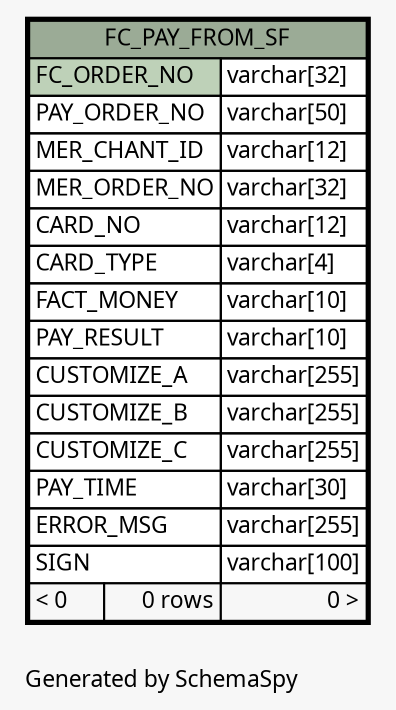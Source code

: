 // dot 2.26.0 on Linux 2.6.32-504.8.1.el6.x86_64
// SchemaSpy rev Unknown
digraph "oneDegreeRelationshipsDiagram" {
  graph [
    rankdir="RL"
    bgcolor="#f7f7f7"
    label="\nGenerated by SchemaSpy"
    labeljust="l"
    nodesep="0.18"
    ranksep="0.46"
    fontname="Microsoft YaHei"
    fontsize="11"
  ];
  node [
    fontname="Microsoft YaHei"
    fontsize="11"
    shape="plaintext"
  ];
  edge [
    arrowsize="0.8"
  ];
  "FC_PAY_FROM_SF" [
    label=<
    <TABLE BORDER="2" CELLBORDER="1" CELLSPACING="0" BGCOLOR="#ffffff">
      <TR><TD COLSPAN="3" BGCOLOR="#9bab96" ALIGN="CENTER">FC_PAY_FROM_SF</TD></TR>
      <TR><TD PORT="FC_ORDER_NO" COLSPAN="2" BGCOLOR="#bed1b8" ALIGN="LEFT">FC_ORDER_NO</TD><TD PORT="FC_ORDER_NO.type" ALIGN="LEFT">varchar[32]</TD></TR>
      <TR><TD PORT="PAY_ORDER_NO" COLSPAN="2" ALIGN="LEFT">PAY_ORDER_NO</TD><TD PORT="PAY_ORDER_NO.type" ALIGN="LEFT">varchar[50]</TD></TR>
      <TR><TD PORT="MER_CHANT_ID" COLSPAN="2" ALIGN="LEFT">MER_CHANT_ID</TD><TD PORT="MER_CHANT_ID.type" ALIGN="LEFT">varchar[12]</TD></TR>
      <TR><TD PORT="MER_ORDER_NO" COLSPAN="2" ALIGN="LEFT">MER_ORDER_NO</TD><TD PORT="MER_ORDER_NO.type" ALIGN="LEFT">varchar[32]</TD></TR>
      <TR><TD PORT="CARD_NO" COLSPAN="2" ALIGN="LEFT">CARD_NO</TD><TD PORT="CARD_NO.type" ALIGN="LEFT">varchar[12]</TD></TR>
      <TR><TD PORT="CARD_TYPE" COLSPAN="2" ALIGN="LEFT">CARD_TYPE</TD><TD PORT="CARD_TYPE.type" ALIGN="LEFT">varchar[4]</TD></TR>
      <TR><TD PORT="FACT_MONEY" COLSPAN="2" ALIGN="LEFT">FACT_MONEY</TD><TD PORT="FACT_MONEY.type" ALIGN="LEFT">varchar[10]</TD></TR>
      <TR><TD PORT="PAY_RESULT" COLSPAN="2" ALIGN="LEFT">PAY_RESULT</TD><TD PORT="PAY_RESULT.type" ALIGN="LEFT">varchar[10]</TD></TR>
      <TR><TD PORT="CUSTOMIZE_A" COLSPAN="2" ALIGN="LEFT">CUSTOMIZE_A</TD><TD PORT="CUSTOMIZE_A.type" ALIGN="LEFT">varchar[255]</TD></TR>
      <TR><TD PORT="CUSTOMIZE_B" COLSPAN="2" ALIGN="LEFT">CUSTOMIZE_B</TD><TD PORT="CUSTOMIZE_B.type" ALIGN="LEFT">varchar[255]</TD></TR>
      <TR><TD PORT="CUSTOMIZE_C" COLSPAN="2" ALIGN="LEFT">CUSTOMIZE_C</TD><TD PORT="CUSTOMIZE_C.type" ALIGN="LEFT">varchar[255]</TD></TR>
      <TR><TD PORT="PAY_TIME" COLSPAN="2" ALIGN="LEFT">PAY_TIME</TD><TD PORT="PAY_TIME.type" ALIGN="LEFT">varchar[30]</TD></TR>
      <TR><TD PORT="ERROR_MSG" COLSPAN="2" ALIGN="LEFT">ERROR_MSG</TD><TD PORT="ERROR_MSG.type" ALIGN="LEFT">varchar[255]</TD></TR>
      <TR><TD PORT="SIGN" COLSPAN="2" ALIGN="LEFT">SIGN</TD><TD PORT="SIGN.type" ALIGN="LEFT">varchar[100]</TD></TR>
      <TR><TD ALIGN="LEFT" BGCOLOR="#f7f7f7">&lt; 0</TD><TD ALIGN="RIGHT" BGCOLOR="#f7f7f7">0 rows</TD><TD ALIGN="RIGHT" BGCOLOR="#f7f7f7">0 &gt;</TD></TR>
    </TABLE>>
    URL="FC_PAY_FROM_SF.html"
    tooltip="FC_PAY_FROM_SF"
  ];
}
